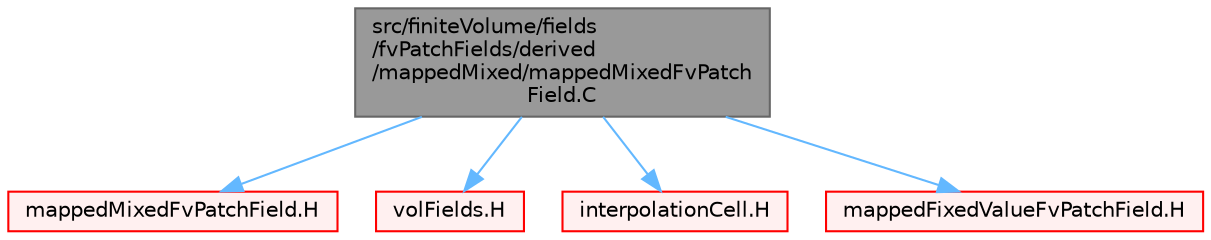digraph "src/finiteVolume/fields/fvPatchFields/derived/mappedMixed/mappedMixedFvPatchField.C"
{
 // LATEX_PDF_SIZE
  bgcolor="transparent";
  edge [fontname=Helvetica,fontsize=10,labelfontname=Helvetica,labelfontsize=10];
  node [fontname=Helvetica,fontsize=10,shape=box,height=0.2,width=0.4];
  Node1 [id="Node000001",label="src/finiteVolume/fields\l/fvPatchFields/derived\l/mappedMixed/mappedMixedFvPatch\lField.C",height=0.2,width=0.4,color="gray40", fillcolor="grey60", style="filled", fontcolor="black",tooltip=" "];
  Node1 -> Node2 [id="edge1_Node000001_Node000002",color="steelblue1",style="solid",tooltip=" "];
  Node2 [id="Node000002",label="mappedMixedFvPatchField.H",height=0.2,width=0.4,color="red", fillcolor="#FFF0F0", style="filled",URL="$mappedMixedFvPatchField_8H.html",tooltip=" "];
  Node1 -> Node272 [id="edge2_Node000001_Node000272",color="steelblue1",style="solid",tooltip=" "];
  Node272 [id="Node000272",label="volFields.H",height=0.2,width=0.4,color="red", fillcolor="#FFF0F0", style="filled",URL="$volFields_8H.html",tooltip=" "];
  Node1 -> Node385 [id="edge3_Node000001_Node000385",color="steelblue1",style="solid",tooltip=" "];
  Node385 [id="Node000385",label="interpolationCell.H",height=0.2,width=0.4,color="red", fillcolor="#FFF0F0", style="filled",URL="$interpolationCell_8H.html",tooltip=" "];
  Node1 -> Node420 [id="edge4_Node000001_Node000420",color="steelblue1",style="solid",tooltip=" "];
  Node420 [id="Node000420",label="mappedFixedValueFvPatchField.H",height=0.2,width=0.4,color="red", fillcolor="#FFF0F0", style="filled",URL="$mappedFixedValueFvPatchField_8H.html",tooltip=" "];
}
